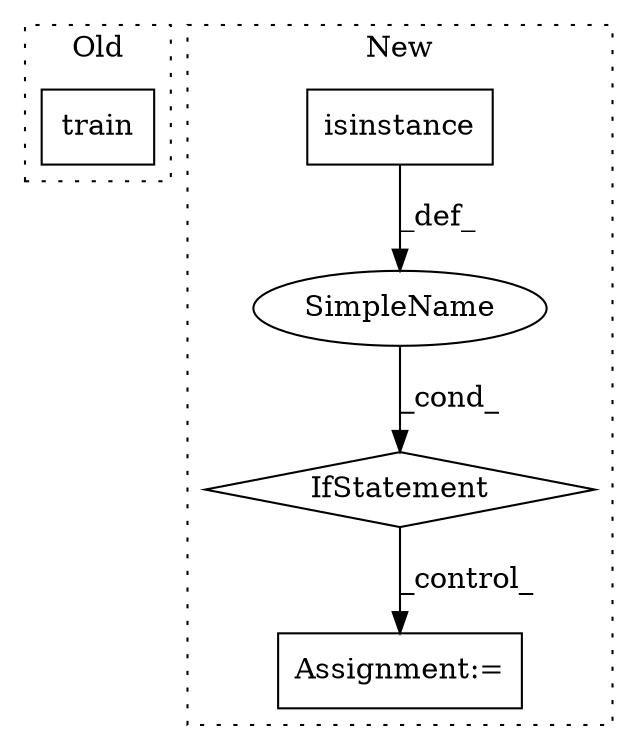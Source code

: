 digraph G {
subgraph cluster0 {
1 [label="train" a="32" s="19142" l="7" shape="box"];
label = "Old";
style="dotted";
}
subgraph cluster1 {
2 [label="isinstance" a="32" s="19052,19104" l="11,2" shape="box"];
3 [label="IfStatement" a="25" s="19047,19106" l="4,2" shape="diamond"];
4 [label="SimpleName" a="42" s="" l="" shape="ellipse"];
5 [label="Assignment:=" a="7" s="19129" l="1" shape="box"];
label = "New";
style="dotted";
}
2 -> 4 [label="_def_"];
3 -> 5 [label="_control_"];
4 -> 3 [label="_cond_"];
}